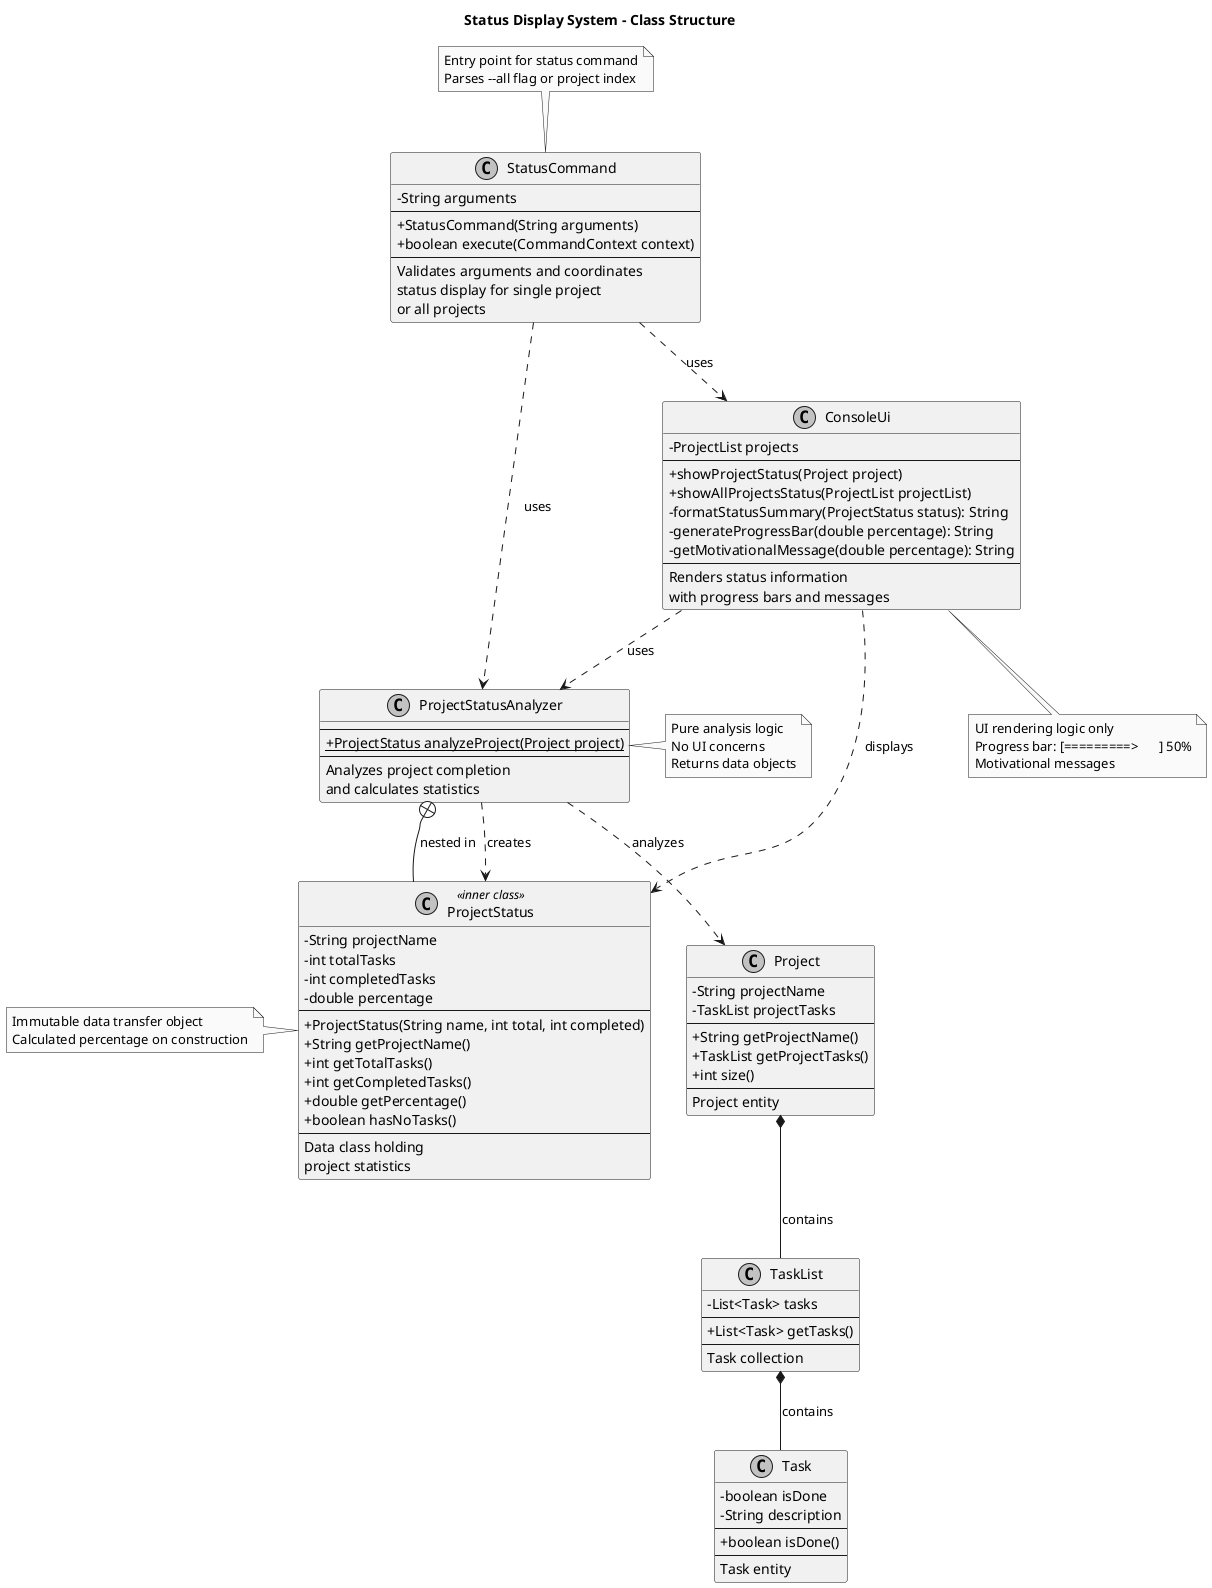 @startuml Status Display System Class Diagram
title Status Display System - Class Structure

skinparam classAttributeIconSize 0
skinparam shadowing false
skinparam monochrome true

class StatusCommand {
  - String arguments
  --
  + StatusCommand(String arguments)
  + boolean execute(CommandContext context)
  --
  Validates arguments and coordinates
  status display for single project
  or all projects
}

class ProjectStatusAnalyzer {
  --
  {static} + ProjectStatus analyzeProject(Project project)
  --
  Analyzes project completion
  and calculates statistics
}

class ProjectStatus <<inner class>> {
  - String projectName
  - int totalTasks
  - int completedTasks
  - double percentage
  --
  + ProjectStatus(String name, int total, int completed)
  + String getProjectName()
  + int getTotalTasks()
  + int getCompletedTasks()
  + double getPercentage()
  + boolean hasNoTasks()
  --
  Data class holding
  project statistics
}

class ConsoleUi {
  - ProjectList projects
  --
  + showProjectStatus(Project project)
  + showAllProjectsStatus(ProjectList projectList)
  - formatStatusSummary(ProjectStatus status): String
  - generateProgressBar(double percentage): String
  - getMotivationalMessage(double percentage): String
  --
  Renders status information
  with progress bars and messages
}

class Project {
  - String projectName
  - TaskList projectTasks
  --
  + String getProjectName()
  + TaskList getProjectTasks()
  + int size()
  --
  Project entity
}

class Task {
  - boolean isDone
  - String description
  --
  + boolean isDone()
  --
  Task entity
}

class TaskList {
  - List<Task> tasks
  --
  + List<Task> getTasks()
  --
  Task collection
}

' Relationships
StatusCommand ..> ProjectStatusAnalyzer : uses
StatusCommand ..> ConsoleUi : uses
ProjectStatusAnalyzer ..> ProjectStatus : creates
ProjectStatusAnalyzer ..> Project : analyzes
ConsoleUi ..> ProjectStatusAnalyzer : uses
ConsoleUi ..> ProjectStatus : displays
Project *-- TaskList : contains
TaskList *-- Task : contains

ProjectStatus --+ ProjectStatusAnalyzer : nested in

note top of StatusCommand
  Entry point for status command
  Parses --all flag or project index
end note

note right of ProjectStatusAnalyzer
  Pure analysis logic
  No UI concerns
  Returns data objects
end note

note bottom of ConsoleUi
  UI rendering logic only
  Progress bar: [=========>      ] 50%
  Motivational messages
end note

note left of ProjectStatus
  Immutable data transfer object
  Calculated percentage on construction
end note

@enduml


